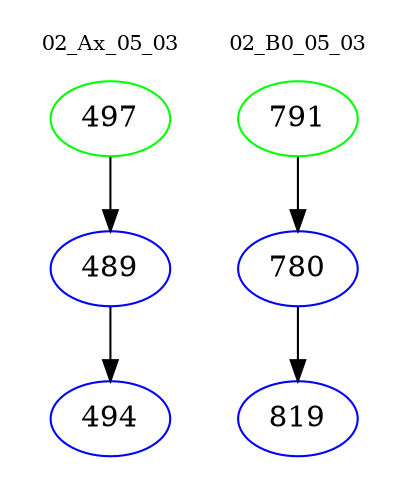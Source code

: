 digraph{
subgraph cluster_0 {
color = white
label = "02_Ax_05_03";
fontsize=10;
T0_497 [label="497", color="green"]
T0_497 -> T0_489 [color="black"]
T0_489 [label="489", color="blue"]
T0_489 -> T0_494 [color="black"]
T0_494 [label="494", color="blue"]
}
subgraph cluster_1 {
color = white
label = "02_B0_05_03";
fontsize=10;
T1_791 [label="791", color="green"]
T1_791 -> T1_780 [color="black"]
T1_780 [label="780", color="blue"]
T1_780 -> T1_819 [color="black"]
T1_819 [label="819", color="blue"]
}
}

